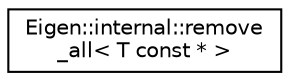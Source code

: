 digraph "Graphical Class Hierarchy"
{
  edge [fontname="Helvetica",fontsize="10",labelfontname="Helvetica",labelfontsize="10"];
  node [fontname="Helvetica",fontsize="10",shape=record];
  rankdir="LR";
  Node1 [label="Eigen::internal::remove\l_all\< T const * \>",height=0.2,width=0.4,color="black", fillcolor="white", style="filled",URL="$struct_eigen_1_1internal_1_1remove__all_3_01_t_01const_01_5_01_4.html"];
}
